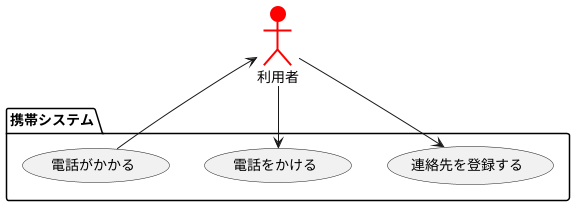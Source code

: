 @startuml ユースケース図
' left to right direction
actor 利用者 #Red;line:Red;line.bold;
package 携帯システム {
usecase 連絡先を登録する
usecase 電話をかける
usecase 電話がかかる
}
利用者 --> 連絡先を登録する
利用者 --> 電話をかける
電話がかかる --> 利用者
@enduml